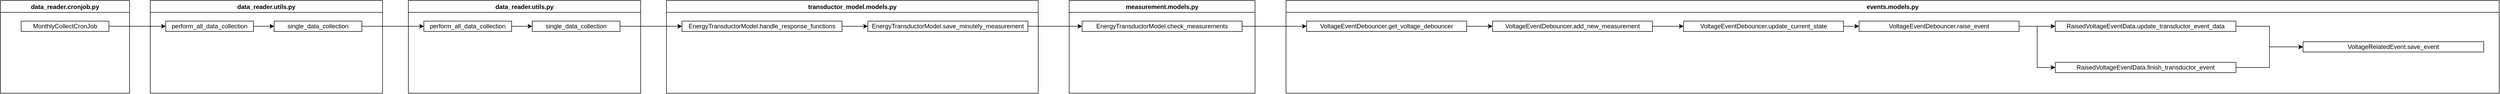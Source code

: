 <mxfile version="14.5.1" type="device"><diagram id="gNtTSvlWxfMh1OckLfaV" name="Page-1"><mxGraphModel dx="3004" dy="1693" grid="1" gridSize="10" guides="1" tooltips="1" connect="1" arrows="1" fold="1" page="1" pageScale="1" pageWidth="850" pageHeight="1100" math="0" shadow="0"><root><mxCell id="0"/><mxCell id="1" parent="0"/><mxCell id="2m_0Pr8UHGTOvMgClyCX-3" value="events.models.py" style="swimlane;" parent="1" vertex="1"><mxGeometry x="980" y="-170" width="2350" height="180" as="geometry"><mxRectangle x="130" y="170" width="180" height="23" as="alternateBounds"/></mxGeometry></mxCell><mxCell id="PwAlHe31ZN3P1u44TcDi-40" style="edgeStyle=orthogonalEdgeStyle;rounded=0;orthogonalLoop=1;jettySize=auto;html=1;entryX=0;entryY=0.5;entryDx=0;entryDy=0;" parent="2m_0Pr8UHGTOvMgClyCX-3" source="PwAlHe31ZN3P1u44TcDi-37" target="PwAlHe31ZN3P1u44TcDi-39" edge="1"><mxGeometry relative="1" as="geometry"/></mxCell><mxCell id="PwAlHe31ZN3P1u44TcDi-37" value="VoltageEventDebouncer.add_new_measurement" style="rounded=0;whiteSpace=wrap;html=1;" parent="2m_0Pr8UHGTOvMgClyCX-3" vertex="1"><mxGeometry x="400" y="40" width="310" height="20" as="geometry"/></mxCell><mxCell id="PwAlHe31ZN3P1u44TcDi-42" style="edgeStyle=orthogonalEdgeStyle;rounded=0;orthogonalLoop=1;jettySize=auto;html=1;" parent="2m_0Pr8UHGTOvMgClyCX-3" source="PwAlHe31ZN3P1u44TcDi-39" target="PwAlHe31ZN3P1u44TcDi-41" edge="1"><mxGeometry relative="1" as="geometry"/></mxCell><mxCell id="PwAlHe31ZN3P1u44TcDi-39" value="VoltageEventDebouncer.update_current_state" style="rounded=0;whiteSpace=wrap;html=1;" parent="2m_0Pr8UHGTOvMgClyCX-3" vertex="1"><mxGeometry x="770" y="40" width="310" height="20" as="geometry"/></mxCell><mxCell id="PwAlHe31ZN3P1u44TcDi-46" style="edgeStyle=orthogonalEdgeStyle;rounded=0;orthogonalLoop=1;jettySize=auto;html=1;entryX=0;entryY=0.5;entryDx=0;entryDy=0;" parent="2m_0Pr8UHGTOvMgClyCX-3" source="PwAlHe31ZN3P1u44TcDi-41" target="PwAlHe31ZN3P1u44TcDi-43" edge="1"><mxGeometry relative="1" as="geometry"/></mxCell><mxCell id="PwAlHe31ZN3P1u44TcDi-48" style="edgeStyle=orthogonalEdgeStyle;rounded=0;orthogonalLoop=1;jettySize=auto;html=1;entryX=0;entryY=0.5;entryDx=0;entryDy=0;" parent="2m_0Pr8UHGTOvMgClyCX-3" source="PwAlHe31ZN3P1u44TcDi-41" target="PwAlHe31ZN3P1u44TcDi-47" edge="1"><mxGeometry relative="1" as="geometry"/></mxCell><mxCell id="PwAlHe31ZN3P1u44TcDi-41" value="VoltageEventDebouncer.raise_event" style="rounded=0;whiteSpace=wrap;html=1;" parent="2m_0Pr8UHGTOvMgClyCX-3" vertex="1"><mxGeometry x="1110" y="40" width="310" height="20" as="geometry"/></mxCell><mxCell id="PwAlHe31ZN3P1u44TcDi-43" value="RaisedVoltageEventData.finish_transductor_event" style="rounded=0;whiteSpace=wrap;html=1;" parent="2m_0Pr8UHGTOvMgClyCX-3" vertex="1"><mxGeometry x="1490" y="120" width="350" height="20" as="geometry"/></mxCell><mxCell id="OaiX2J02FIyV91pGh9WH-2" style="edgeStyle=orthogonalEdgeStyle;rounded=0;orthogonalLoop=1;jettySize=auto;html=1;entryX=0;entryY=0.5;entryDx=0;entryDy=0;" edge="1" parent="2m_0Pr8UHGTOvMgClyCX-3" source="PwAlHe31ZN3P1u44TcDi-47" target="OaiX2J02FIyV91pGh9WH-1"><mxGeometry relative="1" as="geometry"/></mxCell><mxCell id="PwAlHe31ZN3P1u44TcDi-47" value="RaisedVoltageEventData.update_transductor_event_data" style="rounded=0;whiteSpace=wrap;html=1;" parent="2m_0Pr8UHGTOvMgClyCX-3" vertex="1"><mxGeometry x="1490" y="40" width="350" height="20" as="geometry"/></mxCell><mxCell id="OaiX2J02FIyV91pGh9WH-1" value="VoltageRelatedEvent.save_event" style="rounded=0;whiteSpace=wrap;html=1;" vertex="1" parent="2m_0Pr8UHGTOvMgClyCX-3"><mxGeometry x="1970" y="80" width="350" height="20" as="geometry"/></mxCell><mxCell id="OaiX2J02FIyV91pGh9WH-3" style="edgeStyle=orthogonalEdgeStyle;rounded=0;orthogonalLoop=1;jettySize=auto;html=1;entryX=0;entryY=0.5;entryDx=0;entryDy=0;" edge="1" parent="2m_0Pr8UHGTOvMgClyCX-3" source="PwAlHe31ZN3P1u44TcDi-43" target="OaiX2J02FIyV91pGh9WH-1"><mxGeometry relative="1" as="geometry"><mxPoint x="1920" y="150" as="targetPoint"/></mxGeometry></mxCell><mxCell id="PwAlHe31ZN3P1u44TcDi-1" value="data_reader.cronjob.py" style="swimlane;" parent="1" vertex="1"><mxGeometry x="-1510" y="-170" width="250" height="180" as="geometry"><mxRectangle x="130" y="170" width="180" height="23" as="alternateBounds"/></mxGeometry></mxCell><mxCell id="PwAlHe31ZN3P1u44TcDi-8" value="MonthlyCollectCronJob" style="rounded=0;whiteSpace=wrap;html=1;" parent="PwAlHe31ZN3P1u44TcDi-1" vertex="1"><mxGeometry x="40" y="40" width="170" height="20" as="geometry"/></mxCell><mxCell id="PwAlHe31ZN3P1u44TcDi-9" value="data_reader.utils.py" style="swimlane;" parent="1" vertex="1"><mxGeometry x="-1220" y="-170" width="450" height="180" as="geometry"><mxRectangle x="130" y="170" width="180" height="23" as="alternateBounds"/></mxGeometry></mxCell><mxCell id="PwAlHe31ZN3P1u44TcDi-12" value="single_data_collection" style="rounded=0;whiteSpace=wrap;html=1;" parent="PwAlHe31ZN3P1u44TcDi-9" vertex="1"><mxGeometry x="240" y="40" width="170" height="20" as="geometry"/></mxCell><mxCell id="PwAlHe31ZN3P1u44TcDi-15" style="edgeStyle=orthogonalEdgeStyle;rounded=0;orthogonalLoop=1;jettySize=auto;html=1;exitX=1;exitY=0.5;exitDx=0;exitDy=0;entryX=0;entryY=0.5;entryDx=0;entryDy=0;" parent="PwAlHe31ZN3P1u44TcDi-9" source="2m_0Pr8UHGTOvMgClyCX-41" target="PwAlHe31ZN3P1u44TcDi-12" edge="1"><mxGeometry relative="1" as="geometry"/></mxCell><mxCell id="2m_0Pr8UHGTOvMgClyCX-41" value="perform_all_data_collection" style="rounded=0;whiteSpace=wrap;html=1;" parent="PwAlHe31ZN3P1u44TcDi-9" vertex="1"><mxGeometry x="30" y="40" width="170" height="20" as="geometry"/></mxCell><mxCell id="PwAlHe31ZN3P1u44TcDi-14" style="edgeStyle=orthogonalEdgeStyle;rounded=0;orthogonalLoop=1;jettySize=auto;html=1;exitX=1;exitY=0.5;exitDx=0;exitDy=0;entryX=0;entryY=0.5;entryDx=0;entryDy=0;" parent="1" source="PwAlHe31ZN3P1u44TcDi-8" target="2m_0Pr8UHGTOvMgClyCX-41" edge="1"><mxGeometry relative="1" as="geometry"/></mxCell><mxCell id="PwAlHe31ZN3P1u44TcDi-16" value="data_reader.utils.py" style="swimlane;" parent="1" vertex="1"><mxGeometry x="-720" y="-170" width="450" height="180" as="geometry"><mxRectangle x="130" y="170" width="180" height="23" as="alternateBounds"/></mxGeometry></mxCell><mxCell id="PwAlHe31ZN3P1u44TcDi-17" value="single_data_collection" style="rounded=0;whiteSpace=wrap;html=1;" parent="PwAlHe31ZN3P1u44TcDi-16" vertex="1"><mxGeometry x="240" y="40" width="170" height="20" as="geometry"/></mxCell><mxCell id="PwAlHe31ZN3P1u44TcDi-18" style="edgeStyle=orthogonalEdgeStyle;rounded=0;orthogonalLoop=1;jettySize=auto;html=1;exitX=1;exitY=0.5;exitDx=0;exitDy=0;entryX=0;entryY=0.5;entryDx=0;entryDy=0;" parent="PwAlHe31ZN3P1u44TcDi-16" source="PwAlHe31ZN3P1u44TcDi-19" target="PwAlHe31ZN3P1u44TcDi-17" edge="1"><mxGeometry relative="1" as="geometry"/></mxCell><mxCell id="PwAlHe31ZN3P1u44TcDi-19" value="perform_all_data_collection" style="rounded=0;whiteSpace=wrap;html=1;" parent="PwAlHe31ZN3P1u44TcDi-16" vertex="1"><mxGeometry x="30" y="40" width="170" height="20" as="geometry"/></mxCell><mxCell id="PwAlHe31ZN3P1u44TcDi-20" value="transductor_model.models.py" style="swimlane;" parent="1" vertex="1"><mxGeometry x="-220" y="-170" width="720" height="180" as="geometry"><mxRectangle x="130" y="170" width="180" height="23" as="alternateBounds"/></mxGeometry></mxCell><mxCell id="PwAlHe31ZN3P1u44TcDi-26" style="edgeStyle=orthogonalEdgeStyle;rounded=0;orthogonalLoop=1;jettySize=auto;html=1;entryX=0;entryY=0.5;entryDx=0;entryDy=0;" parent="PwAlHe31ZN3P1u44TcDi-20" source="PwAlHe31ZN3P1u44TcDi-23" target="PwAlHe31ZN3P1u44TcDi-25" edge="1"><mxGeometry relative="1" as="geometry"/></mxCell><mxCell id="PwAlHe31ZN3P1u44TcDi-23" value="EnergyTransductorModel.handle_response_functions" style="rounded=0;whiteSpace=wrap;html=1;" parent="PwAlHe31ZN3P1u44TcDi-20" vertex="1"><mxGeometry x="30" y="40" width="310" height="20" as="geometry"/></mxCell><mxCell id="PwAlHe31ZN3P1u44TcDi-25" value="EnergyTransductorModel.save_minutely_measurement" style="rounded=0;whiteSpace=wrap;html=1;" parent="PwAlHe31ZN3P1u44TcDi-20" vertex="1"><mxGeometry x="390" y="40" width="310" height="20" as="geometry"/></mxCell><mxCell id="PwAlHe31ZN3P1u44TcDi-24" style="edgeStyle=orthogonalEdgeStyle;rounded=0;orthogonalLoop=1;jettySize=auto;html=1;entryX=0;entryY=0.5;entryDx=0;entryDy=0;" parent="1" source="PwAlHe31ZN3P1u44TcDi-17" target="PwAlHe31ZN3P1u44TcDi-23" edge="1"><mxGeometry relative="1" as="geometry"/></mxCell><mxCell id="PwAlHe31ZN3P1u44TcDi-38" style="edgeStyle=orthogonalEdgeStyle;rounded=0;orthogonalLoop=1;jettySize=auto;html=1;entryX=0;entryY=0.5;entryDx=0;entryDy=0;" parent="1" source="PwAlHe31ZN3P1u44TcDi-29" target="PwAlHe31ZN3P1u44TcDi-37" edge="1"><mxGeometry relative="1" as="geometry"/></mxCell><mxCell id="PwAlHe31ZN3P1u44TcDi-29" value="VoltageEventDebouncer.get_voltage_debouncer" style="rounded=0;whiteSpace=wrap;html=1;" parent="1" vertex="1"><mxGeometry x="1020" y="-130" width="310" height="20" as="geometry"/></mxCell><mxCell id="PwAlHe31ZN3P1u44TcDi-30" style="edgeStyle=orthogonalEdgeStyle;rounded=0;orthogonalLoop=1;jettySize=auto;html=1;entryX=0;entryY=0.5;entryDx=0;entryDy=0;" parent="1" source="PwAlHe31ZN3P1u44TcDi-27" target="PwAlHe31ZN3P1u44TcDi-29" edge="1"><mxGeometry relative="1" as="geometry"/></mxCell><mxCell id="PwAlHe31ZN3P1u44TcDi-28" style="edgeStyle=orthogonalEdgeStyle;rounded=0;orthogonalLoop=1;jettySize=auto;html=1;entryX=0;entryY=0.5;entryDx=0;entryDy=0;" parent="1" source="PwAlHe31ZN3P1u44TcDi-25" target="PwAlHe31ZN3P1u44TcDi-27" edge="1"><mxGeometry relative="1" as="geometry"/></mxCell><mxCell id="PwAlHe31ZN3P1u44TcDi-32" value="measurement.models.py" style="swimlane;" parent="1" vertex="1"><mxGeometry x="560" y="-170" width="360" height="180" as="geometry"><mxRectangle x="130" y="170" width="180" height="23" as="alternateBounds"/></mxGeometry></mxCell><mxCell id="PwAlHe31ZN3P1u44TcDi-27" value="EnergyTransductorModel.check_measurements" style="rounded=0;whiteSpace=wrap;html=1;" parent="PwAlHe31ZN3P1u44TcDi-32" vertex="1"><mxGeometry x="25" y="40" width="310" height="20" as="geometry"/></mxCell><mxCell id="PwAlHe31ZN3P1u44TcDi-35" style="edgeStyle=orthogonalEdgeStyle;rounded=0;orthogonalLoop=1;jettySize=auto;html=1;entryX=0;entryY=0.5;entryDx=0;entryDy=0;" parent="1" source="PwAlHe31ZN3P1u44TcDi-12" target="PwAlHe31ZN3P1u44TcDi-19" edge="1"><mxGeometry relative="1" as="geometry"/></mxCell></root></mxGraphModel></diagram></mxfile>